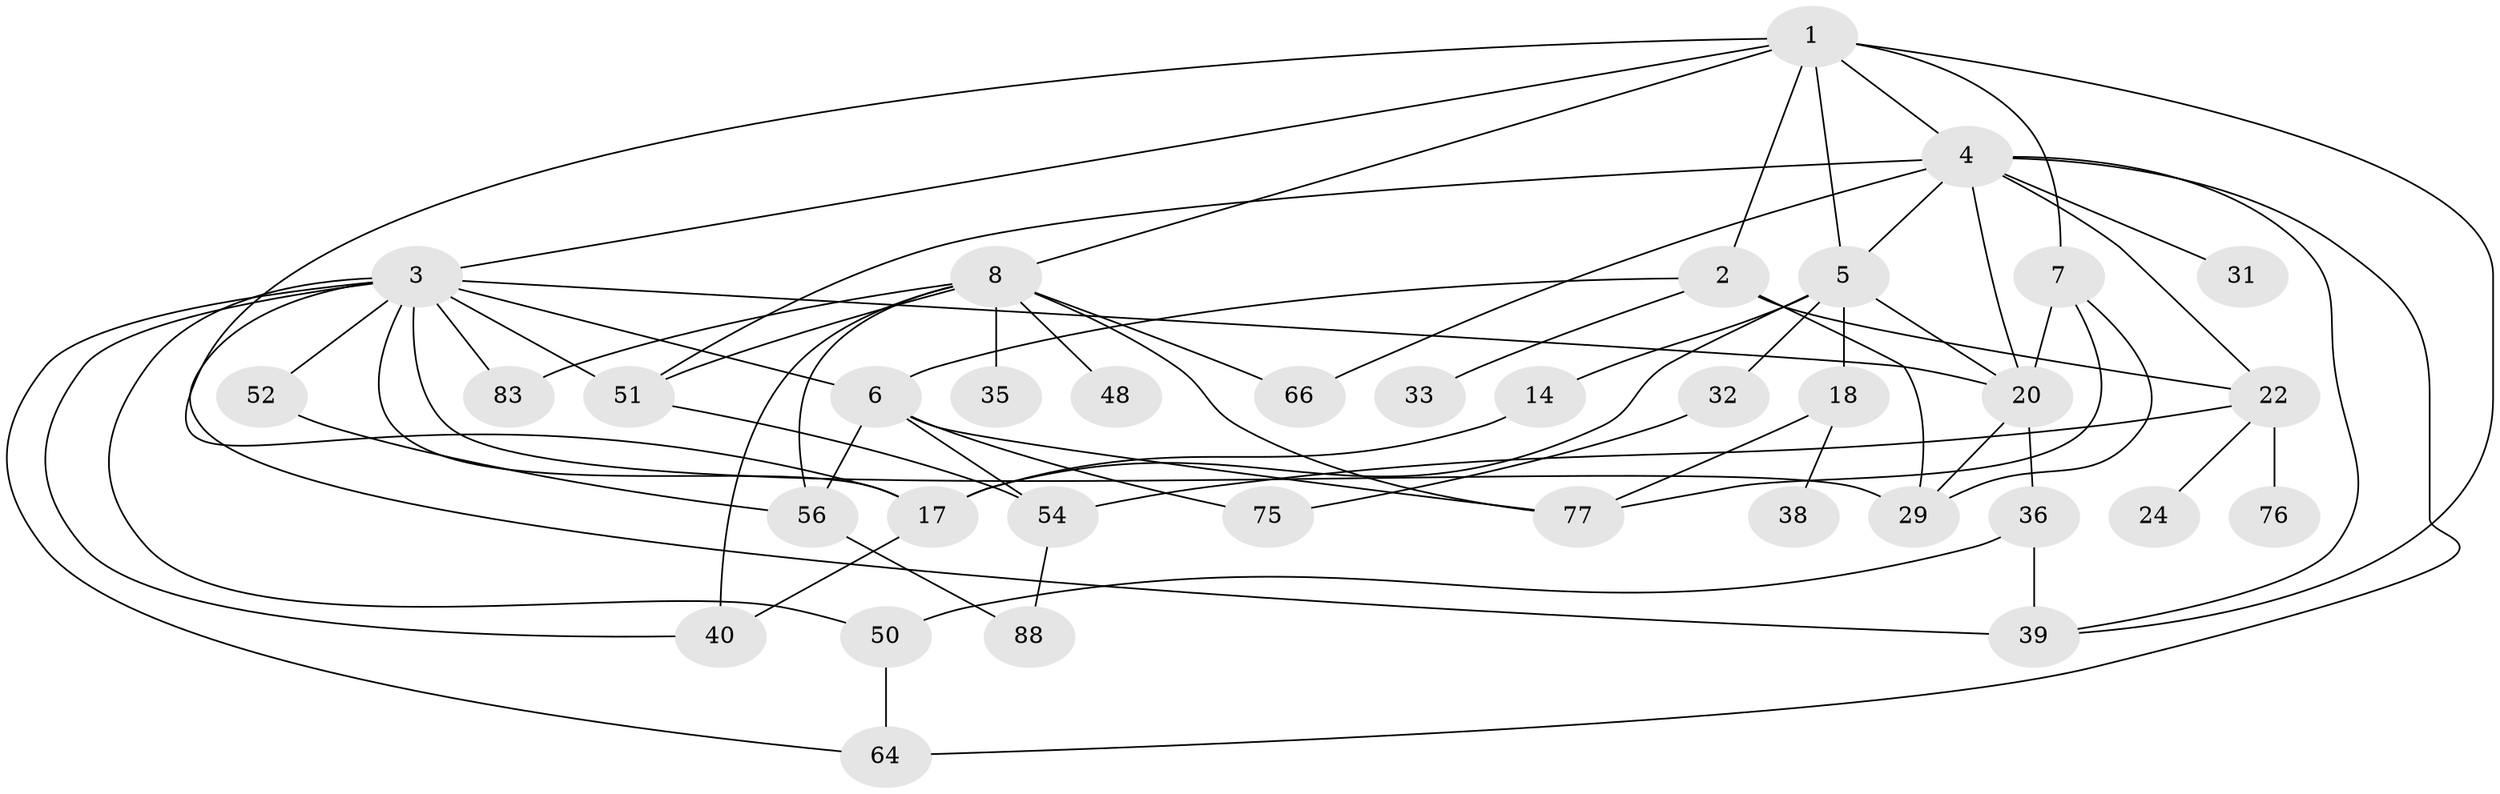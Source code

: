 // original degree distribution, {8: 0.021739130434782608, 6: 0.010869565217391304, 5: 0.09782608695652174, 4: 0.13043478260869565, 2: 0.33695652173913043, 3: 0.21739130434782608, 7: 0.010869565217391304, 1: 0.17391304347826086}
// Generated by graph-tools (version 1.1) at 2025/17/03/04/25 18:17:11]
// undirected, 36 vertices, 68 edges
graph export_dot {
graph [start="1"]
  node [color=gray90,style=filled];
  1;
  2;
  3 [super="+11+25+21"];
  4 [super="+74+10+53"];
  5 [super="+9"];
  6 [super="+12+34+15"];
  7 [super="+16+55"];
  8 [super="+13+19"];
  14 [super="+43"];
  17 [super="+73+49+62"];
  18 [super="+82"];
  20 [super="+59+70"];
  22 [super="+41+23"];
  24;
  29 [super="+63+92"];
  31;
  32 [super="+67+46"];
  33;
  35 [super="+65"];
  36 [super="+71+80"];
  38;
  39 [super="+47+69"];
  40 [super="+68+44"];
  48;
  50 [super="+57"];
  51;
  52 [super="+85"];
  54 [super="+79"];
  56 [super="+72"];
  64;
  66;
  75;
  76;
  77 [super="+81"];
  83;
  88;
  1 -- 2;
  1 -- 3;
  1 -- 4;
  1 -- 5;
  1 -- 7;
  1 -- 8;
  1 -- 17;
  1 -- 39;
  2 -- 6;
  2 -- 22 [weight=2];
  2 -- 33;
  2 -- 29;
  3 -- 64;
  3 -- 51;
  3 -- 40;
  3 -- 6;
  3 -- 29;
  3 -- 50;
  3 -- 20 [weight=3];
  3 -- 83;
  3 -- 52;
  3 -- 39 [weight=2];
  3 -- 17;
  4 -- 5;
  4 -- 66;
  4 -- 20;
  4 -- 31;
  4 -- 64;
  4 -- 51;
  4 -- 39;
  4 -- 22;
  5 -- 32;
  5 -- 18 [weight=2];
  5 -- 20;
  5 -- 14;
  5 -- 17;
  6 -- 56;
  6 -- 54;
  6 -- 75;
  6 -- 77;
  7 -- 20;
  7 -- 77;
  7 -- 29;
  8 -- 40;
  8 -- 48;
  8 -- 66;
  8 -- 35;
  8 -- 83;
  8 -- 56;
  8 -- 77;
  8 -- 51;
  14 -- 17;
  17 -- 40;
  18 -- 38;
  18 -- 77;
  20 -- 36;
  20 -- 29 [weight=2];
  22 -- 54;
  22 -- 76;
  22 -- 24;
  32 -- 75;
  36 -- 50;
  36 -- 39;
  50 -- 64;
  51 -- 54;
  52 -- 56;
  54 -- 88;
  56 -- 88;
}
